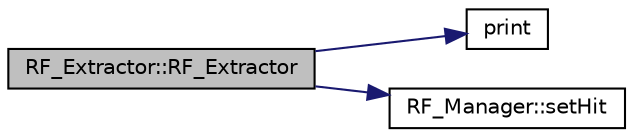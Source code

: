 digraph "RF_Extractor::RF_Extractor"
{
 // LATEX_PDF_SIZE
  edge [fontname="Helvetica",fontsize="10",labelfontname="Helvetica",labelfontsize="10"];
  node [fontname="Helvetica",fontsize="10",shape=record];
  rankdir="LR";
  Node1 [label="RF_Extractor::RF_Extractor",height=0.2,width=0.4,color="black", fillcolor="grey75", style="filled", fontcolor="black",tooltip=" "];
  Node1 -> Node2 [color="midnightblue",fontsize="10",style="solid",fontname="Helvetica"];
  Node2 [label="print",height=0.2,width=0.4,color="black", fillcolor="white", style="filled",URL="$utils_8hpp.html#a66ca7a7876bba06ed99b2fa6945cd2b0",tooltip=" "];
  Node1 -> Node3 [color="midnightblue",fontsize="10",style="solid",fontname="Helvetica"];
  Node3 [label="RF_Manager::setHit",height=0.2,width=0.4,color="black", fillcolor="white", style="filled",URL="$class_r_f___manager.html#a0261f2b02176a3e5562603c25f31d9a6",tooltip=" "];
}
